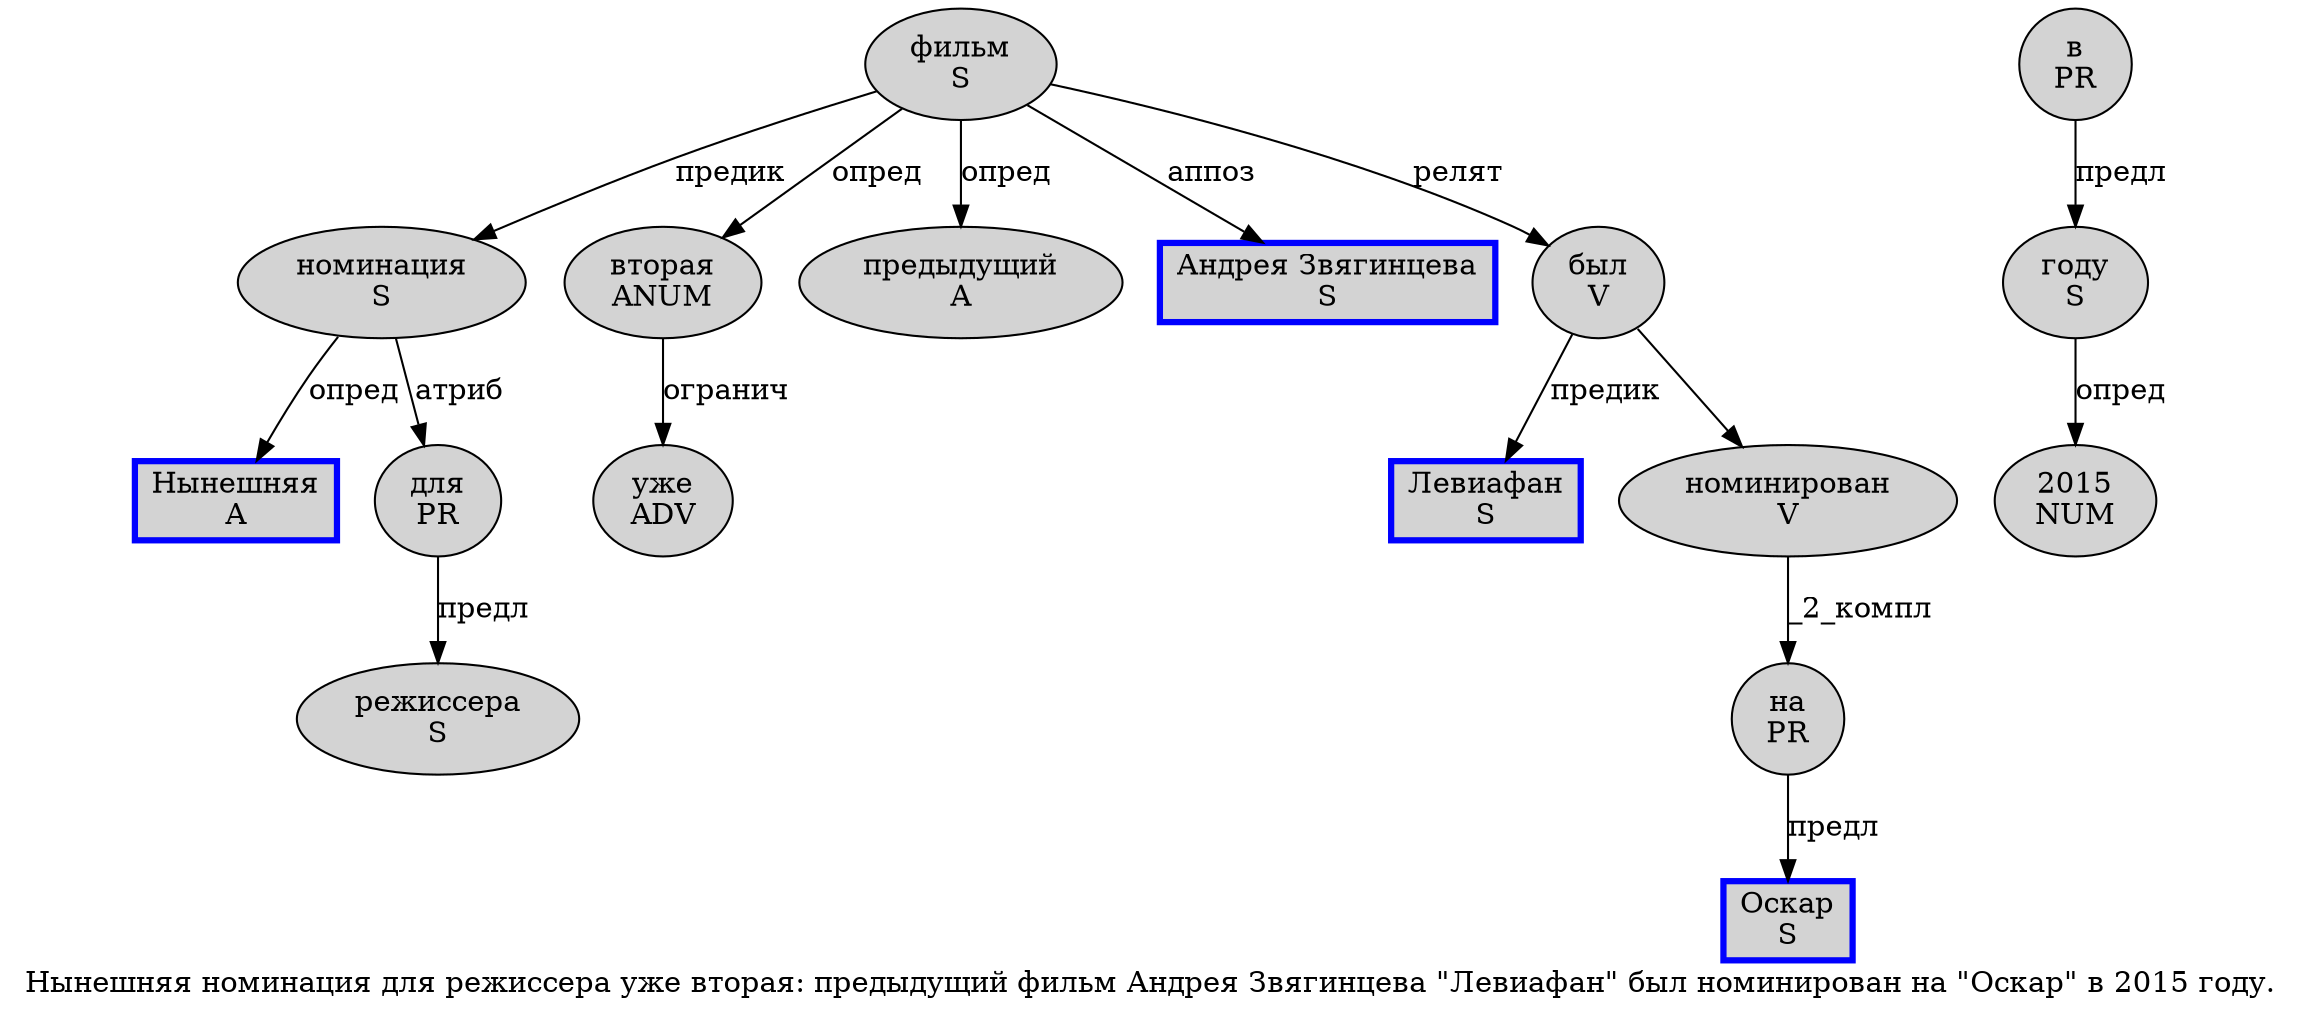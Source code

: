 digraph SENTENCE_1624 {
	graph [label="Нынешняя номинация для режиссера уже вторая: предыдущий фильм Андрея Звягинцева \"Левиафан\" был номинирован на \"Оскар\" в 2015 году."]
	node [style=filled]
		0 [label="Нынешняя
A" color=blue fillcolor=lightgray penwidth=3 shape=box]
		1 [label="номинация
S" color="" fillcolor=lightgray penwidth=1 shape=ellipse]
		2 [label="для
PR" color="" fillcolor=lightgray penwidth=1 shape=ellipse]
		3 [label="режиссера
S" color="" fillcolor=lightgray penwidth=1 shape=ellipse]
		4 [label="уже
ADV" color="" fillcolor=lightgray penwidth=1 shape=ellipse]
		5 [label="вторая
ANUM" color="" fillcolor=lightgray penwidth=1 shape=ellipse]
		7 [label="предыдущий
A" color="" fillcolor=lightgray penwidth=1 shape=ellipse]
		8 [label="фильм
S" color="" fillcolor=lightgray penwidth=1 shape=ellipse]
		9 [label="Андрея Звягинцева
S" color=blue fillcolor=lightgray penwidth=3 shape=box]
		11 [label="Левиафан
S" color=blue fillcolor=lightgray penwidth=3 shape=box]
		13 [label="был
V" color="" fillcolor=lightgray penwidth=1 shape=ellipse]
		14 [label="номинирован
V" color="" fillcolor=lightgray penwidth=1 shape=ellipse]
		15 [label="на
PR" color="" fillcolor=lightgray penwidth=1 shape=ellipse]
		17 [label="Оскар
S" color=blue fillcolor=lightgray penwidth=3 shape=box]
		19 [label="в
PR" color="" fillcolor=lightgray penwidth=1 shape=ellipse]
		20 [label="2015
NUM" color="" fillcolor=lightgray penwidth=1 shape=ellipse]
		21 [label="году
S" color="" fillcolor=lightgray penwidth=1 shape=ellipse]
			2 -> 3 [label="предл"]
			5 -> 4 [label="огранич"]
			8 -> 1 [label="предик"]
			8 -> 5 [label="опред"]
			8 -> 7 [label="опред"]
			8 -> 9 [label="аппоз"]
			8 -> 13 [label="релят"]
			13 -> 11 [label="предик"]
			13 -> 14
			15 -> 17 [label="предл"]
			14 -> 15 [label="_2_компл"]
			19 -> 21 [label="предл"]
			21 -> 20 [label="опред"]
			1 -> 0 [label="опред"]
			1 -> 2 [label="атриб"]
}